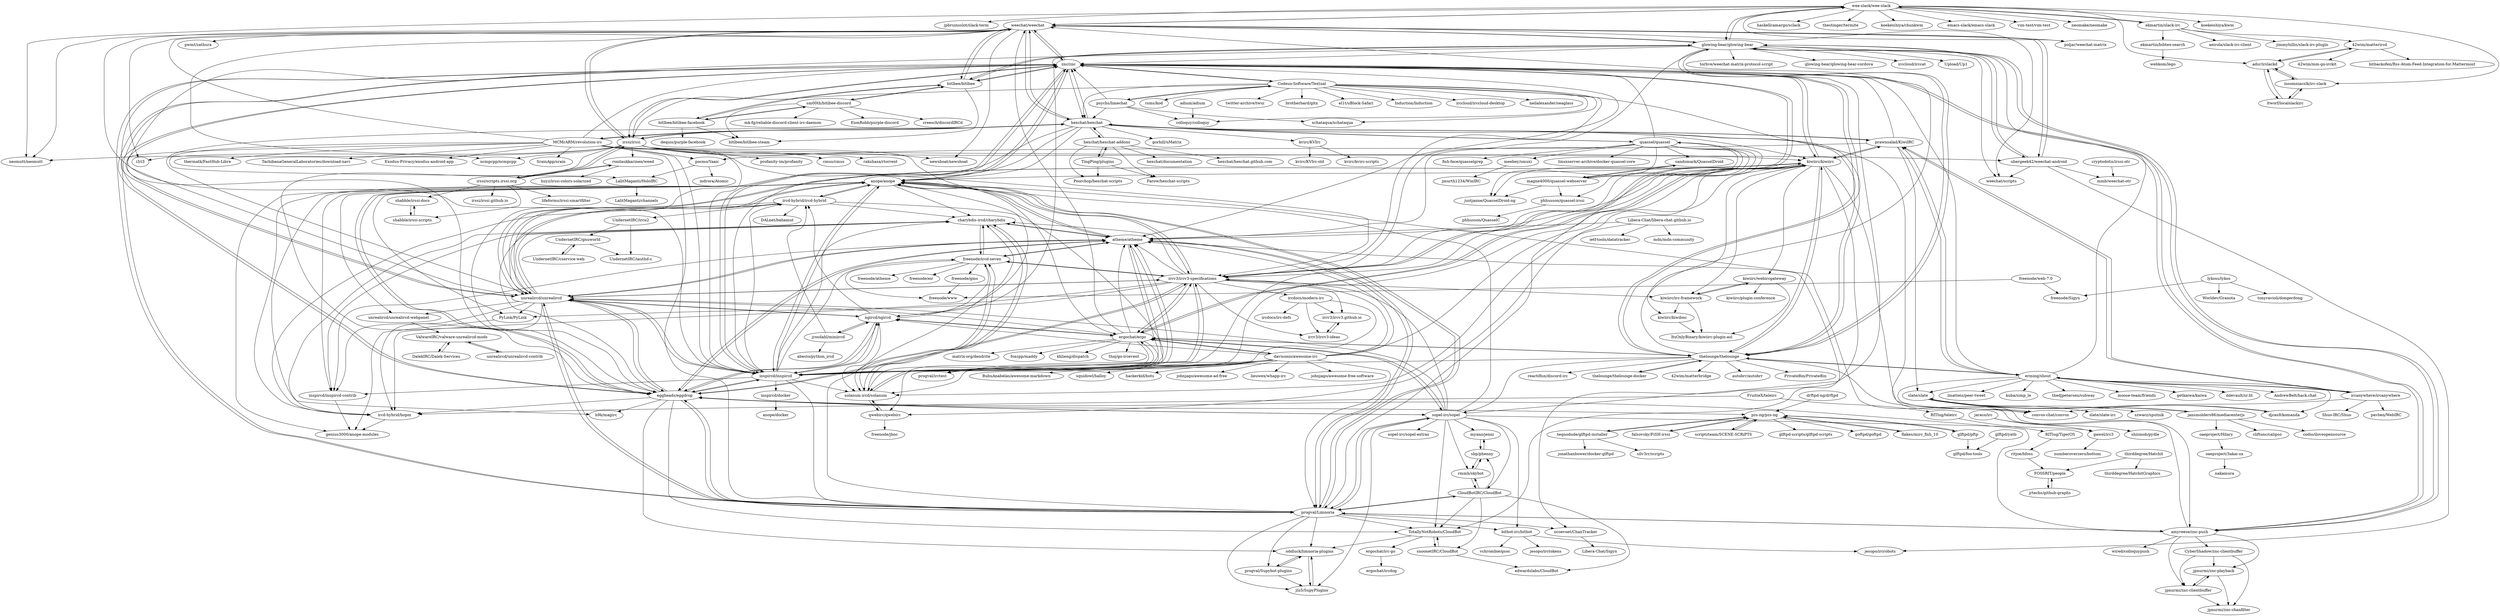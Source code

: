 digraph G {
"wee-slack/wee-slack" -> "weechat/weechat"
"wee-slack/wee-slack" -> "jpbruinsslot/slack-term" ["e"=1]
"wee-slack/wee-slack" -> "poljar/weechat-matrix" ["e"=1]
"wee-slack/wee-slack" -> "glowing-bear/glowing-bear"
"wee-slack/wee-slack" -> "neomutt/neomutt" ["e"=1]
"wee-slack/wee-slack" -> "haskellcamargo/sclack" ["e"=1]
"wee-slack/wee-slack" -> "thestinger/termite" ["e"=1]
"wee-slack/wee-slack" -> "koekeishiya/chunkwm" ["e"=1]
"wee-slack/wee-slack" -> "emacs-slack/emacs-slack" ["e"=1]
"wee-slack/wee-slack" -> "vim-test/vim-test" ["e"=1]
"wee-slack/wee-slack" -> "neomake/neomake" ["e"=1]
"wee-slack/wee-slack" -> "ekmartin/slack-irc"
"wee-slack/wee-slack" -> "insomniacslk/irc-slack"
"wee-slack/wee-slack" -> "koekeishiya/kwm" ["e"=1]
"wee-slack/wee-slack" -> "adsr/irslackd"
"prawnsalad/KiwiIRC" -> "kiwiirc/kiwiirc"
"prawnsalad/KiwiIRC" -> "erming/shout"
"prawnsalad/KiwiIRC" -> "ircanywhere/ircanywhere"
"prawnsalad/KiwiIRC" -> "pocmo/Yaaic"
"prawnsalad/KiwiIRC" -> "slate/slate"
"prawnsalad/KiwiIRC" -> "hexchat/hexchat"
"prawnsalad/KiwiIRC" -> "znc/znc"
"ircd-hybrid/ircd-hybrid" -> "anope/anope"
"ircd-hybrid/ircd-hybrid" -> "DALnet/bahamut"
"ircd-hybrid/ircd-hybrid" -> "ircd-hybrid/hopm"
"ircd-hybrid/ircd-hybrid" -> "charybdis-ircd/charybdis"
"ircd-hybrid/ircd-hybrid" -> "unrealircd/unrealircd"
"ircd-hybrid/ircd-hybrid" -> "qwebirc/qwebirc"
"ircd-hybrid/ircd-hybrid" -> "UndernetIRC/ircu2"
"gawel/irc3" -> "numberoverzero/bottom"
"weechat/weechat" -> "irssi/irssi"
"weechat/weechat" -> "znc/znc"
"weechat/weechat" -> "glowing-bear/glowing-bear"
"weechat/weechat" -> "hexchat/hexchat"
"weechat/weechat" -> "wee-slack/wee-slack"
"weechat/weechat" -> "ubergeek42/weechat-android"
"weechat/weechat" -> "weechat/scripts"
"weechat/weechat" -> "neomutt/neomutt" ["e"=1]
"weechat/weechat" -> "poljar/weechat-matrix" ["e"=1]
"weechat/weechat" -> "inspircd/inspircd"
"weechat/weechat" -> "i3/i3" ["e"=1]
"weechat/weechat" -> "bitlbee/bitlbee"
"weechat/weechat" -> "ncmpcpp/ncmpcpp" ["e"=1]
"weechat/weechat" -> "newsboat/newsboat" ["e"=1]
"weechat/weechat" -> "pwmt/zathura" ["e"=1]
"amyreese/znc-push" -> "znc/znc"
"amyreese/znc-push" -> "CyberShadow/znc-clientbuffer"
"amyreese/znc-push" -> "jpnurmi/znc-clientbuffer"
"amyreese/znc-push" -> "jpnurmi/znc-playback"
"amyreese/znc-push" -> "progval/Limnoria"
"amyreese/znc-push" -> "glowing-bear/glowing-bear"
"amyreese/znc-push" -> "wired/colloquypush"
"amyreese/znc-push" -> "eggheads/eggdrop"
"amyreese/znc-push" -> "anope/anope"
"progval/Limnoria" -> "progval/Supybot-plugins"
"progval/Limnoria" -> "sopel-irc/sopel"
"progval/Limnoria" -> "anope/anope"
"progval/Limnoria" -> "oddluck/limnoria-plugins"
"progval/Limnoria" -> "jlu5/SupyPlugins"
"progval/Limnoria" -> "atheme/atheme"
"progval/Limnoria" -> "unrealircd/unrealircd"
"progval/Limnoria" -> "eggheads/eggdrop"
"progval/Limnoria" -> "bitbot-irc/bitbot"
"progval/Limnoria" -> "ncoevoet/ChanTracker"
"progval/Limnoria" -> "CloudBotIRC/CloudBot"
"progval/Limnoria" -> "znc/znc"
"progval/Limnoria" -> "TotallyNotRobots/CloudBot"
"progval/Limnoria" -> "amyreese/znc-push"
"progval/Limnoria" -> "charybdis-ircd/charybdis"
"jpnurmi/znc-playback" -> "jpnurmi/znc-clientbuffer"
"jpnurmi/znc-playback" -> "jpnurmi/znc-chanfilter"
"insomniacslk/irc-slack" -> "adsr/irslackd"
"insomniacslk/irc-slack" -> "ltworf/localslackirc"
"erming/shout" -> "thelounge/thelounge"
"erming/shout" -> "ircanywhere/ircanywhere"
"erming/shout" -> "prawnsalad/KiwiIRC"
"erming/shout" -> "znc/znc"
"erming/shout" -> "moose-team/friends" ["e"=1]
"erming/shout" -> "convos-chat/convos" ["e"=1]
"erming/shout" -> "getkaiwa/kaiwa" ["e"=1]
"erming/shout" -> "ddevault/sr.ht" ["e"=1]
"erming/shout" -> "slate/slate"
"erming/shout" -> "djcas9/komanda"
"erming/shout" -> "AndrewBelt/hack.chat" ["e"=1]
"erming/shout" -> "lmatteis/peer-tweet" ["e"=1]
"erming/shout" -> "kuba/simp_le" ["e"=1]
"erming/shout" -> "thedjpetersen/subway" ["e"=1]
"erming/shout" -> "glowing-bear/glowing-bear"
"sandsmark/QuasselDroid" -> "justjanne/QuasselDroid-ng"
"sandsmark/QuasselDroid" -> "magne4000/quassel-webserver"
"CloudBotIRC/CloudBot" -> "TotallyNotRobots/CloudBot"
"CloudBotIRC/CloudBot" -> "rmmh/skybot"
"CloudBotIRC/CloudBot" -> "snoonetIRC/CloudBot"
"CloudBotIRC/CloudBot" -> "edwardslabs/CloudBot"
"CloudBotIRC/CloudBot" -> "progval/Limnoria"
"CloudBotIRC/CloudBot" -> "sbp/phenny"
"MCMrARM/revolution-irc" -> "SrainApp/srain"
"MCMrARM/revolution-irc" -> "thermatk/FastHub-Libre" ["e"=1]
"MCMrARM/revolution-irc" -> "ubergeek42/weechat-android"
"MCMrARM/revolution-irc" -> "znc/znc"
"MCMrARM/revolution-irc" -> "hexchat/hexchat"
"MCMrARM/revolution-irc" -> "pocmo/Yaaic"
"MCMrARM/revolution-irc" -> "inspircd/inspircd"
"MCMrARM/revolution-irc" -> "unrealircd/unrealircd"
"MCMrARM/revolution-irc" -> "weechat/weechat"
"MCMrARM/revolution-irc" -> "TachibanaGeneralLaboratories/download-navi" ["e"=1]
"MCMrARM/revolution-irc" -> "progval/Limnoria"
"MCMrARM/revolution-irc" -> "kiwiirc/kiwiirc"
"MCMrARM/revolution-irc" -> "LalitMaganti/HoloIRC"
"MCMrARM/revolution-irc" -> "Exodus-Privacy/exodus-android-app" ["e"=1]
"MCMrARM/revolution-irc" -> "ircv3/ircv3-specifications"
"oddluck/limnoria-plugins" -> "jlu5/SupyPlugins"
"oddluck/limnoria-plugins" -> "progval/Supybot-plugins"
"slate/slate" -> "slate/slate-irc"
"slate/slate" -> "szwacz/sputnik" ["e"=1]
"slate/slate" -> "djcas9/komanda"
"slate/slate" -> "jansmolders86/mediacenterjs"
"shabble/irssi-docs" -> "shabble/irssi-scripts"
"ltworf/localslackirc" -> "adsr/irslackd"
"ltworf/localslackirc" -> "insomniacslk/irc-slack"
"ekmartin/bibtex-search" -> "webkom/lego" ["e"=1]
"jlu5/SupyPlugins" -> "oddluck/limnoria-plugins"
"phhusson/quassel-irssi" -> "phhusson/QuasselC"
"lykoss/lykos" -> "tonyravioli/dongerdong"
"lykoss/lykos" -> "freenode/Sigyn"
"lykoss/lykos" -> "Worldev/Granota"
"progval/Supybot-plugins" -> "jlu5/SupyPlugins"
"progval/Supybot-plugins" -> "oddluck/limnoria-plugins"
"adsr/irslackd" -> "ltworf/localslackirc"
"adsr/irslackd" -> "insomniacslk/irc-slack"
"adsr/irslackd" -> "42wim/matterircd"
"kiwiirc/kiwibnc" -> "ItsOnlyBinary/kiwiirc-plugin-asl"
"ncoevoet/ChanTracker" -> "Libera-Chat/Sigyn"
"glftpd/pftp" -> "pzs-ng/pzs-ng"
"glftpd/pftp" -> "glftpd/foo-tools"
"jrtechs/github-graphs" -> "FOSSRIT/people"
"glftpd/yatb" -> "glftpd/foo-tools"
"cryptodotis/irssi-otr" -> "mmb/weechat-otr"
"djcas9/komanda" -> "slate/slate"
"TotallyNotRobots/CloudBot" -> "snoonetIRC/CloudBot"
"TotallyNotRobots/CloudBot" -> "oddluck/limnoria-plugins"
"TotallyNotRobots/CloudBot" -> "ergochat/irc-go"
"irssi/irssi" -> "irssi/scripts.irssi.org"
"irssi/irssi" -> "weechat/weechat"
"irssi/irssi" -> "hexchat/hexchat"
"irssi/irssi" -> "znc/znc"
"irssi/irssi" -> "neomutt/neomutt" ["e"=1]
"irssi/irssi" -> "profanity-im/profanity" ["e"=1]
"irssi/irssi" -> "inspircd/inspircd"
"irssi/irssi" -> "cmus/cmus" ["e"=1]
"irssi/irssi" -> "eggheads/eggdrop"
"irssi/irssi" -> "ronilaukkarinen/weed"
"irssi/irssi" -> "rakshasa/rtorrent" ["e"=1]
"irssi/irssi" -> "newsboat/newsboat" ["e"=1]
"irssi/irssi" -> "ergochat/ergo"
"irssi/irssi" -> "i3/i3" ["e"=1]
"irssi/irssi" -> "ncmpcpp/ncmpcpp" ["e"=1]
"atheme/atheme" -> "charybdis-ircd/charybdis"
"atheme/atheme" -> "solanum-ircd/solanum"
"atheme/atheme" -> "anope/anope"
"atheme/atheme" -> "inspircd/inspircd"
"atheme/atheme" -> "freenode/ircd-seven"
"atheme/atheme" -> "unrealircd/unrealircd"
"atheme/atheme" -> "inspircd/inspircd-contrib"
"atheme/atheme" -> "eggheads/eggdrop"
"atheme/atheme" -> "progval/Limnoria"
"atheme/atheme" -> "ncoevoet/ChanTracker"
"bitlbee/bitlbee" -> "bitlbee/bitlbee-facebook"
"bitlbee/bitlbee" -> "sm00th/bitlbee-discord"
"bitlbee/bitlbee" -> "bitlbee/bitlbee-steam"
"bitlbee/bitlbee" -> "znc/znc"
"bitlbee/bitlbee" -> "weechat/weechat"
"bitlbee/bitlbee" -> "glowing-bear/glowing-bear"
"pocmo/Yaaic" -> "indrora/Atomic"
"pocmo/Yaaic" -> "LalitMaganti/HoloIRC"
"meebey/smuxi" -> "jmurth1234/WinIRC"
"adium/adium" -> "colloquy/colloquy"
"FruitieX/teleirc" -> "RITlug/teleirc"
"FruitieX/teleirc" -> "ircd-hybrid/hopm"
"jrosdahl/miniircd" -> "ngircd/ngircd"
"jrosdahl/miniircd" -> "abesto/python_ircd"
"jrosdahl/miniircd" -> "ircd-hybrid/ircd-hybrid"
"magne4000/quassel-webserver" -> "phhusson/quassel-irssi"
"magne4000/quassel-webserver" -> "sandsmark/QuasselDroid"
"magne4000/quassel-webserver" -> "quassel/quassel"
"magne4000/quassel-webserver" -> "justjanne/QuasselDroid-ng"
"unrealircd/unrealircd" -> "anope/anope"
"unrealircd/unrealircd" -> "inspircd/inspircd"
"unrealircd/unrealircd" -> "eggheads/eggdrop"
"unrealircd/unrealircd" -> "atheme/atheme"
"unrealircd/unrealircd" -> "unrealircd/unrealircd-webpanel"
"unrealircd/unrealircd" -> "ircv3/ircv3-specifications"
"unrealircd/unrealircd" -> "PyLink/PyLink"
"unrealircd/unrealircd" -> "progval/Limnoria"
"unrealircd/unrealircd" -> "ircd-hybrid/ircd-hybrid"
"unrealircd/unrealircd" -> "znc/znc"
"unrealircd/unrealircd" -> "kiwiirc/kiwiirc"
"unrealircd/unrealircd" -> "charybdis-ircd/charybdis"
"unrealircd/unrealircd" -> "inspircd/inspircd-contrib"
"unrealircd/unrealircd" -> "ngircd/ngircd"
"unrealircd/unrealircd" -> "ircd-hybrid/hopm"
"irssi/scripts.irssi.org" -> "irssi/irssi"
"irssi/scripts.irssi.org" -> "ronilaukkarinen/weed"
"irssi/scripts.irssi.org" -> "shabble/irssi-docs"
"irssi/scripts.irssi.org" -> "lifeforms/irssi-smartfilter"
"irssi/scripts.irssi.org" -> "irssi/irssi.github.io"
"irssi/scripts.irssi.org" -> "shabble/irssi-scripts"
"ircd-hybrid/hopm" -> "genius3000/anope-modules"
"bitlbee/bitlbee-facebook" -> "bitlbee/bitlbee"
"bitlbee/bitlbee-facebook" -> "bitlbee/bitlbee-steam"
"bitlbee/bitlbee-facebook" -> "sm00th/bitlbee-discord"
"bitlbee/bitlbee-facebook" -> "dequis/purple-facebook" ["e"=1]
"freenode/ircd-seven" -> "charybdis-ircd/charybdis"
"freenode/ircd-seven" -> "freenode/atheme"
"freenode/ircd-seven" -> "atheme/atheme"
"freenode/ircd-seven" -> "freenode/eir"
"freenode/ircd-seven" -> "solanum-ircd/solanum"
"freenode/ircd-seven" -> "freenode/www"
"freenode/ircd-seven" -> "freenode/gms"
"freenode/ircd-seven" -> "ircv3/ircv3-specifications"
"freenode/gms" -> "freenode/www"
"jpnurmi/znc-clientbuffer" -> "jpnurmi/znc-chanfilter"
"jpnurmi/znc-clientbuffer" -> "jpnurmi/znc-playback"
"unrealircd/unrealircd-contrib" -> "ValwareIRC/valware-unrealircd-mods"
"teqnodude/glftpd-installer" -> "pzs-ng/pzs-ng"
"teqnodude/glftpd-installer" -> "jonathanbower/docker-glftpd"
"teqnodude/glftpd-installer" -> "silv3rr/scripts"
"kvirc/KVIrc" -> "kvirc/KVIrc-old"
"kvirc/KVIrc" -> "kvirc/kvirc-scripts"
"ronilaukkarinen/weed" -> "irssi/scripts.irssi.org"
"ronilaukkarinen/weed" -> "huyz/irssi-colors-solarized"
"sopel-irc/sopel" -> "progval/Limnoria"
"sopel-irc/sopel" -> "myano/jenni"
"sopel-irc/sopel" -> "CloudBotIRC/CloudBot"
"sopel-irc/sopel" -> "sopel-irc/sopel-extras"
"sopel-irc/sopel" -> "eggheads/eggdrop"
"sopel-irc/sopel" -> "znc/znc"
"sopel-irc/sopel" -> "gawel/irc3"
"sopel-irc/sopel" -> "anope/anope"
"sopel-irc/sopel" -> "rmmh/skybot"
"sopel-irc/sopel" -> "jlu5/SupyPlugins"
"sopel-irc/sopel" -> "bitbot-irc/bitbot"
"sopel-irc/sopel" -> "TotallyNotRobots/CloudBot"
"sopel-irc/sopel" -> "ircv3/ircv3-specifications"
"sopel-irc/sopel" -> "unrealircd/unrealircd"
"sopel-irc/sopel" -> "ergochat/ergo"
"Libera-Chat/libera-chat.github.io" -> "solanum-ircd/solanum"
"Libera-Chat/libera-chat.github.io" -> "ietf-tools/datatracker" ["e"=1]
"Libera-Chat/libera-chat.github.io" -> "atheme/atheme"
"Libera-Chat/libera-chat.github.io" -> "mdn/mdn-community" ["e"=1]
"inspircd/inspircd" -> "anope/anope"
"inspircd/inspircd" -> "atheme/atheme"
"inspircd/inspircd" -> "unrealircd/unrealircd"
"inspircd/inspircd" -> "inspircd/inspircd-contrib"
"inspircd/inspircd" -> "ergochat/ergo"
"inspircd/inspircd" -> "ngircd/ngircd"
"inspircd/inspircd" -> "znc/znc"
"inspircd/inspircd" -> "ircv3/ircv3-specifications"
"inspircd/inspircd" -> "eggheads/eggdrop"
"inspircd/inspircd" -> "inspircd/docker"
"inspircd/inspircd" -> "freenode/ircd-seven"
"inspircd/inspircd" -> "ircd-hybrid/ircd-hybrid"
"inspircd/inspircd" -> "solanum-ircd/solanum"
"inspircd/inspircd" -> "charybdis-ircd/charybdis"
"inspircd/inspircd" -> "progval/Limnoria"
"solanum-ircd/solanum" -> "atheme/atheme"
"solanum-ircd/solanum" -> "charybdis-ircd/charybdis"
"solanum-ircd/solanum" -> "freenode/ircd-seven"
"solanum-ircd/solanum" -> "qwebirc/qwebirc"
"DalekIRC/Dalek-Services" -> "ValwareIRC/valware-unrealircd-mods"
"ekmartin/slack-irc" -> "aeirola/slack-irc-client"
"ekmartin/slack-irc" -> "jimmyhillis/slack-irc-plugin"
"ekmartin/slack-irc" -> "42wim/matterircd"
"ekmartin/slack-irc" -> "wee-slack/wee-slack"
"ekmartin/slack-irc" -> "ekmartin/bibtex-search"
"ngircd/ngircd" -> "jrosdahl/miniircd"
"ngircd/ngircd" -> "inspircd/inspircd"
"ngircd/ngircd" -> "unrealircd/unrealircd"
"ngircd/ngircd" -> "solanum-ircd/solanum"
"ngircd/ngircd" -> "ircd-hybrid/ircd-hybrid"
"ngircd/ngircd" -> "freenode/ircd-seven"
"ngircd/ngircd" -> "eggheads/eggdrop"
"ngircd/ngircd" -> "ergochat/ergo"
"ngircd/ngircd" -> "anope/anope"
"ubergeek42/weechat-android" -> "glowing-bear/glowing-bear"
"ubergeek42/weechat-android" -> "weechat/weechat"
"ubergeek42/weechat-android" -> "mmb/weechat-otr"
"ubergeek42/weechat-android" -> "weechat/scripts"
"ubergeek42/weechat-android" -> "jesopo/ircrobots"
"falsovsky/FiSH-irssi" -> "pzs-ng/pzs-ng"
"inspircd/inspircd-contrib" -> "genius3000/anope-modules"
"ircv3/ircv3.github.io" -> "ircv3/ircv3-ideas"
"snoonetIRC/CloudBot" -> "TotallyNotRobots/CloudBot"
"snoonetIRC/CloudBot" -> "edwardslabs/CloudBot"
"FOSSRIT/people" -> "jrtechs/github-graphs"
"PyLink/PyLink" -> "genius3000/anope-modules"
"ValwareIRC/valware-unrealircd-mods" -> "DalekIRC/Dalek-Services"
"ValwareIRC/valware-unrealircd-mods" -> "unrealircd/unrealircd-contrib"
"sbp/phenny" -> "rmmh/skybot"
"sbp/phenny" -> "myano/jenni"
"hexchat/hexchat" -> "znc/znc"
"hexchat/hexchat" -> "weechat/weechat"
"hexchat/hexchat" -> "irssi/irssi"
"hexchat/hexchat" -> "hexchat/hexchat-addons"
"hexchat/hexchat" -> "quassel/quassel"
"hexchat/hexchat" -> "thelounge/thelounge"
"hexchat/hexchat" -> "inspircd/inspircd"
"hexchat/hexchat" -> "unrealircd/unrealircd"
"hexchat/hexchat" -> "kiwiirc/kiwiirc"
"hexchat/hexchat" -> "gorhill/uMatrix" ["e"=1]
"hexchat/hexchat" -> "prawnsalad/KiwiIRC"
"hexchat/hexchat" -> "kvirc/KVIrc"
"hexchat/hexchat" -> "eggheads/eggdrop"
"hexchat/hexchat" -> "MCMrARM/revolution-irc"
"hexchat/hexchat" -> "anope/anope"
"psychs/limechat" -> "colloquy/colloquy"
"psychs/limechat" -> "Codeux-Software/Textual"
"psychs/limechat" -> "xchataqua/xchataqua"
"psychs/limechat" -> "znc/znc"
"psychs/limechat" -> "hexchat/hexchat"
"eggheads/eggdrop" -> "unrealircd/unrealircd"
"eggheads/eggdrop" -> "anope/anope"
"eggheads/eggdrop" -> "znc/znc"
"eggheads/eggdrop" -> "atheme/atheme"
"eggheads/eggdrop" -> "progval/Limnoria"
"eggheads/eggdrop" -> "ircd-hybrid/hopm"
"eggheads/eggdrop" -> "ircv3/ircv3-specifications"
"eggheads/eggdrop" -> "inspircd/inspircd"
"eggheads/eggdrop" -> "pzs-ng/pzs-ng"
"eggheads/eggdrop" -> "TotallyNotRobots/CloudBot"
"eggheads/eggdrop" -> "sopel-irc/sopel"
"eggheads/eggdrop" -> "h9k/magirc"
"eggheads/eggdrop" -> "ngircd/ngircd"
"eggheads/eggdrop" -> "oddluck/limnoria-plugins"
"eggheads/eggdrop" -> "charybdis-ircd/charybdis"
"jaraco/irc" -> "gawel/irc3"
"jaraco/irc" -> "shizmob/pydle"
"znc/znc" -> "amyreese/znc-push"
"znc/znc" -> "eggheads/eggdrop"
"znc/znc" -> "hexchat/hexchat"
"znc/znc" -> "weechat/weechat"
"znc/znc" -> "anope/anope"
"znc/znc" -> "unrealircd/unrealircd"
"znc/znc" -> "inspircd/inspircd"
"znc/znc" -> "thelounge/thelounge"
"znc/znc" -> "Codeux-Software/Textual"
"znc/znc" -> "irssi/irssi"
"znc/znc" -> "progval/Limnoria"
"znc/znc" -> "ircv3/ircv3-specifications"
"znc/znc" -> "bitlbee/bitlbee"
"znc/znc" -> "atheme/atheme"
"znc/znc" -> "kiwiirc/kiwiirc"
"kiwiirc/irc-framework" -> "kiwiirc/webircgateway"
"kiwiirc/irc-framework" -> "kiwiirc/kiwibnc"
"kiwiirc/irc-framework" -> "ItsOnlyBinary/kiwiirc-plugin-asl"
"sm00th/bitlbee-discord" -> "bitlbee/bitlbee"
"sm00th/bitlbee-discord" -> "bitlbee/bitlbee-steam"
"sm00th/bitlbee-discord" -> "mk-fg/reliable-discord-client-irc-daemon"
"sm00th/bitlbee-discord" -> "bitlbee/bitlbee-facebook"
"sm00th/bitlbee-discord" -> "EionRobb/purple-discord" ["e"=1]
"sm00th/bitlbee-discord" -> "creesch/discordIRCd"
"42wim/matterircd" -> "bitbackofen/Rss-Atom-Feed-Integration-for-Mattermost" ["e"=1]
"42wim/matterircd" -> "adsr/irslackd"
"42wim/matterircd" -> "42wim/mm-go-irckit"
"davisonio/awesome-irc" -> "ngircd/ngircd"
"davisonio/awesome-irc" -> "progval/Limnoria"
"davisonio/awesome-irc" -> "inspircd/inspircd"
"davisonio/awesome-irc" -> "ircv3/ircv3-specifications"
"davisonio/awesome-irc" -> "atheme/atheme"
"davisonio/awesome-irc" -> "ergochat/ergo"
"davisonio/awesome-irc" -> "johnjago/awesome-ad-free" ["e"=1]
"davisonio/awesome-irc" -> "progval/irctest"
"davisonio/awesome-irc" -> "lieuwex/whapp-irc"
"davisonio/awesome-irc" -> "kiwiirc/kiwiirc"
"davisonio/awesome-irc" -> "johnjago/awesome-free-software" ["e"=1]
"davisonio/awesome-irc" -> "solanum-ircd/solanum"
"davisonio/awesome-irc" -> "BubuAnabelas/awesome-markdown" ["e"=1]
"davisonio/awesome-irc" -> "squidowl/halloy" ["e"=1]
"davisonio/awesome-irc" -> "hackerkid/bots" ["e"=1]
"ircv3/ircv3-specifications" -> "ircv3/ircv3-ideas"
"ircv3/ircv3-specifications" -> "ircv3/ircv3.github.io"
"ircv3/ircv3-specifications" -> "unrealircd/unrealircd"
"ircv3/ircv3-specifications" -> "freenode/ircd-seven"
"ircv3/ircv3-specifications" -> "ircdocs/modern-irc"
"ircv3/ircv3-specifications" -> "anope/anope"
"ircv3/ircv3-specifications" -> "atheme/atheme"
"ircv3/ircv3-specifications" -> "inspircd/inspircd"
"ircv3/ircv3-specifications" -> "eggheads/eggdrop"
"ircv3/ircv3-specifications" -> "charybdis-ircd/charybdis"
"ircv3/ircv3-specifications" -> "kiwiirc/irc-framework"
"ircv3/ircv3-specifications" -> "znc/znc"
"ircv3/ircv3-specifications" -> "ergochat/ergo"
"ircv3/ircv3-specifications" -> "PyLink/PyLink"
"ircv3/ircv3-specifications" -> "ircd-hybrid/hopm"
"scriptzteam/SCENE-SCRiPTS" -> "pzs-ng/pzs-ng"
"drftpd-ng/drftpd" -> "pzs-ng/pzs-ng"
"myano/jenni" -> "sbp/phenny"
"TingPing/plugins" -> "hexchat/hexchat-addons"
"TingPing/plugins" -> "Poorchop/hexchat-scripts"
"TingPing/plugins" -> "Farow/hexchat-scripts"
"charybdis-ircd/charybdis" -> "atheme/atheme"
"charybdis-ircd/charybdis" -> "freenode/ircd-seven"
"charybdis-ircd/charybdis" -> "solanum-ircd/solanum"
"charybdis-ircd/charybdis" -> "inspircd/inspircd-contrib"
"charybdis-ircd/charybdis" -> "ircd-hybrid/hopm"
"ircdocs/modern-irc" -> "ircv3/ircv3-ideas"
"ircdocs/modern-irc" -> "ircv3/ircv3.github.io"
"ircdocs/modern-irc" -> "ircdocs/irc-defs"
"ircdocs/modern-irc" -> "progval/irctest"
"shabble/irssi-scripts" -> "shabble/irssi-docs"
"thirddegree/Hatchit" -> "thirddegree/HatchitGraphics"
"thirddegree/Hatchit" -> "FOSSRIT/people"
"ritjoe/hfoss" -> "FOSSRIT/people"
"ergochat/irc-go" -> "ergochat/ircdog"
"thelounge/thelounge" -> "erming/shout"
"thelounge/thelounge" -> "znc/znc"
"thelounge/thelounge" -> "thelounge/thelounge-docker"
"thelounge/thelounge" -> "ergochat/ergo"
"thelounge/thelounge" -> "hexchat/hexchat"
"thelounge/thelounge" -> "convos-chat/convos" ["e"=1]
"thelounge/thelounge" -> "kiwiirc/kiwiirc"
"thelounge/thelounge" -> "weechat/weechat"
"thelounge/thelounge" -> "glowing-bear/glowing-bear"
"thelounge/thelounge" -> "42wim/matterbridge" ["e"=1]
"thelounge/thelounge" -> "autobrr/autobrr" ["e"=1]
"thelounge/thelounge" -> "inspircd/inspircd"
"thelounge/thelounge" -> "PrivateBin/PrivateBin" ["e"=1]
"thelounge/thelounge" -> "sopel-irc/sopel"
"thelounge/thelounge" -> "reactiflux/discord-irc" ["e"=1]
"bitbot-irc/bitbot" -> "jesopo/ircrobots"
"bitbot-irc/bitbot" -> "jesopo/irctokens"
"bitbot-irc/bitbot" -> "vchrombie/gsoc" ["e"=1]
"ergochat/ergo" -> "inspircd/inspircd"
"ergochat/ergo" -> "ircv3/ircv3-specifications"
"ergochat/ergo" -> "kiwiirc/kiwiirc"
"ergochat/ergo" -> "thelounge/thelounge"
"ergochat/ergo" -> "matrix-org/dendrite" ["e"=1]
"ergochat/ergo" -> "ngircd/ngircd"
"ergochat/ergo" -> "unrealircd/unrealircd"
"ergochat/ergo" -> "solanum-ircd/solanum"
"ergochat/ergo" -> "foxcpp/maddy" ["e"=1]
"ergochat/ergo" -> "khlieng/dispatch" ["e"=1]
"ergochat/ergo" -> "davisonio/awesome-irc"
"ergochat/ergo" -> "thoj/go-ircevent" ["e"=1]
"ergochat/ergo" -> "atheme/atheme"
"ergochat/ergo" -> "weechat/weechat"
"ergochat/ergo" -> "sopel-irc/sopel"
"oaeproject/Hilary" -> "oaeproject/3akai-ux"
"thelounge/thelounge-docker" -> "thelounge/thelounge"
"hexchat/hexchat-addons" -> "TingPing/plugins"
"hexchat/hexchat-addons" -> "Poorchop/hexchat-scripts"
"hexchat/hexchat-addons" -> "hexchat/documentation"
"hexchat/hexchat-addons" -> "Farow/hexchat-scripts"
"hexchat/hexchat-addons" -> "hexchat/hexchat"
"hexchat/hexchat-addons" -> "hexchat/hexchat.github.com"
"freenode/web-7.0" -> "freenode/www"
"freenode/web-7.0" -> "freenode/Sigyn"
"RITlug/teleirc" -> "RITlug/TigerOS"
"pzs-ng/pzs-ng" -> "teqnodude/glftpd-installer"
"pzs-ng/pzs-ng" -> "glftpd/pftp"
"pzs-ng/pzs-ng" -> "falsovsky/FiSH-irssi"
"pzs-ng/pzs-ng" -> "glftpd-scripts/glftpd-scripts"
"pzs-ng/pzs-ng" -> "goftpd/goftpd"
"pzs-ng/pzs-ng" -> "flakes/mirc_fish_10"
"pzs-ng/pzs-ng" -> "scriptzteam/SCENE-SCRiPTS"
"unrealircd/unrealircd-webpanel" -> "ValwareIRC/valware-unrealircd-mods"
"flakes/mirc_fish_10" -> "pzs-ng/pzs-ng"
"ircv3/ircv3-ideas" -> "ircv3/ircv3.github.io"
"Codeux-Software/Textual" -> "znc/znc"
"Codeux-Software/Textual" -> "psychs/limechat"
"Codeux-Software/Textual" -> "amyreese/znc-push"
"Codeux-Software/Textual" -> "xchataqua/xchataqua"
"Codeux-Software/Textual" -> "rsms/kod" ["e"=1]
"Codeux-Software/Textual" -> "twitter-archive/twui" ["e"=1]
"Codeux-Software/Textual" -> "brotherbard/gitx" ["e"=1]
"Codeux-Software/Textual" -> "ircv3/ircv3-specifications"
"Codeux-Software/Textual" -> "el1t/uBlock-Safari" ["e"=1]
"Codeux-Software/Textual" -> "irssi/irssi"
"Codeux-Software/Textual" -> "Induction/Induction" ["e"=1]
"Codeux-Software/Textual" -> "irccloud/irccloud-desktop" ["e"=1]
"Codeux-Software/Textual" -> "colloquy/colloquy"
"Codeux-Software/Textual" -> "neilalexander/seaglass" ["e"=1]
"Codeux-Software/Textual" -> "hexchat/hexchat"
"kiwiirc/kiwiirc" -> "kiwiirc/webircgateway"
"kiwiirc/kiwiirc" -> "prawnsalad/KiwiIRC"
"kiwiirc/kiwiirc" -> "kiwiirc/irc-framework"
"kiwiirc/kiwiirc" -> "unrealircd/unrealircd"
"kiwiirc/kiwiirc" -> "convos-chat/convos" ["e"=1]
"kiwiirc/kiwiirc" -> "kiwiirc/kiwibnc"
"kiwiirc/kiwiirc" -> "qwebirc/qwebirc"
"kiwiirc/kiwiirc" -> "ergochat/ergo"
"kiwiirc/kiwiirc" -> "anope/anope"
"kiwiirc/kiwiirc" -> "znc/znc"
"kiwiirc/kiwiirc" -> "ircv3/ircv3-specifications"
"kiwiirc/kiwiirc" -> "TotallyNotRobots/CloudBot"
"kiwiirc/kiwiirc" -> "atheme/atheme"
"kiwiirc/kiwiirc" -> "inspircd/inspircd"
"kiwiirc/kiwiirc" -> "thelounge/thelounge"
"quassel/quassel" -> "justjanne/QuasselDroid-ng"
"quassel/quassel" -> "magne4000/quassel-webserver"
"quassel/quassel" -> "phhusson/quassel-irssi"
"quassel/quassel" -> "sandsmark/QuasselDroid"
"quassel/quassel" -> "ircv3/ircv3-specifications"
"quassel/quassel" -> "hexchat/hexchat"
"quassel/quassel" -> "linuxserver-archive/docker-quassel-core"
"quassel/quassel" -> "atheme/atheme"
"quassel/quassel" -> "meebey/smuxi"
"quassel/quassel" -> "znc/znc"
"quassel/quassel" -> "progval/Limnoria"
"quassel/quassel" -> "fish-face/quasselgrep"
"jansmolders86/mediacenterjs" -> "codio/iloveopensource"
"jansmolders86/mediacenterjs" -> "slate/slate"
"jansmolders86/mediacenterjs" -> "cliftonc/calipso" ["e"=1]
"jansmolders86/mediacenterjs" -> "oaeproject/Hilary"
"inspircd/docker" -> "anope/docker"
"oaeproject/3akai-ux" -> "nakamura"
"kiwiirc/webircgateway" -> "kiwiirc/irc-framework"
"kiwiirc/webircgateway" -> "ItsOnlyBinary/kiwiirc-plugin-asl"
"kiwiirc/webircgateway" -> "kiwiirc/plugin-conference"
"UndernetIRC/ircu2" -> "UndernetIRC/iauthd-c"
"UndernetIRC/ircu2" -> "UndernetIRC/gnuworld"
"UndernetIRC/gnuworld" -> "UndernetIRC/cservice-web"
"UndernetIRC/gnuworld" -> "UndernetIRC/iauthd-c"
"glowing-bear/glowing-bear" -> "ubergeek42/weechat-android"
"glowing-bear/glowing-bear" -> "weechat/weechat"
"glowing-bear/glowing-bear" -> "torhve/weechat-matrix-protocol-script" ["e"=1]
"glowing-bear/glowing-bear" -> "amyreese/znc-push"
"glowing-bear/glowing-bear" -> "znc/znc"
"glowing-bear/glowing-bear" -> "wee-slack/wee-slack"
"glowing-bear/glowing-bear" -> "weechat/scripts"
"glowing-bear/glowing-bear" -> "glowing-bear/glowing-bear-cordova"
"glowing-bear/glowing-bear" -> "irccloud/irccat"
"glowing-bear/glowing-bear" -> "bitlbee/bitlbee"
"glowing-bear/glowing-bear" -> "thelounge/thelounge"
"glowing-bear/glowing-bear" -> "Upload/Up1" ["e"=1]
"glowing-bear/glowing-bear" -> "eggheads/eggdrop"
"glowing-bear/glowing-bear" -> "inspircd/inspircd"
"glowing-bear/glowing-bear" -> "ngircd/ngircd"
"rmmh/skybot" -> "sbp/phenny"
"rmmh/skybot" -> "CloudBotIRC/CloudBot"
"LalitMaganti/HoloIRC" -> "LalitMaganti/channels"
"UndernetIRC/cservice-web" -> "UndernetIRC/gnuworld"
"RITlug/TigerOS" -> "ritjoe/hfoss"
"CyberShadow/znc-clientbuffer" -> "jpnurmi/znc-clientbuffer"
"CyberShadow/znc-clientbuffer" -> "jpnurmi/znc-chanfilter"
"CyberShadow/znc-clientbuffer" -> "jpnurmi/znc-playback"
"qwebirc/qwebirc" -> "freenode/jbnc"
"qwebirc/qwebirc" -> "solanum-ircd/solanum"
"anope/anope" -> "unrealircd/unrealircd"
"anope/anope" -> "inspircd/inspircd"
"anope/anope" -> "atheme/atheme"
"anope/anope" -> "ircd-hybrid/hopm"
"anope/anope" -> "inspircd/inspircd-contrib"
"anope/anope" -> "ircd-hybrid/ircd-hybrid"
"anope/anope" -> "PyLink/PyLink"
"anope/anope" -> "eggheads/eggdrop"
"anope/anope" -> "progval/Limnoria"
"anope/anope" -> "h9k/magirc"
"anope/anope" -> "charybdis-ircd/charybdis"
"anope/anope" -> "genius3000/anope-modules"
"anope/anope" -> "znc/znc"
"anope/anope" -> "ircv3/ircv3-specifications"
"anope/anope" -> "unrealircd/unrealircd-webpanel"
"ircanywhere/ircanywhere" -> "erming/shout"
"ircanywhere/ircanywhere" -> "convos-chat/convos" ["e"=1]
"ircanywhere/ircanywhere" -> "Shuo-IRC/Shuo"
"ircanywhere/ircanywhere" -> "pavben/WebIRC"
"ircanywhere/ircanywhere" -> "prawnsalad/KiwiIRC"
"wee-slack/wee-slack" ["l"="-49.697,2.457"]
"weechat/weechat" ["l"="-49.624,2.559"]
"jpbruinsslot/slack-term" ["l"="-13.761,-6.634"]
"poljar/weechat-matrix" ["l"="-48.933,1.858"]
"glowing-bear/glowing-bear" ["l"="-49.616,2.529"]
"neomutt/neomutt" ["l"="-14.158,-3.467"]
"haskellcamargo/sclack" ["l"="46.026,5.031"]
"thestinger/termite" ["l"="-14.481,-3.644"]
"koekeishiya/chunkwm" ["l"="26.573,-22.81"]
"emacs-slack/emacs-slack" ["l"="-16.585,-11.905"]
"vim-test/vim-test" ["l"="-14.876,-9.646"]
"neomake/neomake" ["l"="-14.822,-9.767"]
"ekmartin/slack-irc" ["l"="-49.728,2.38"]
"insomniacslk/irc-slack" ["l"="-49.763,2.435"]
"koekeishiya/kwm" ["l"="26.584,-22.883"]
"adsr/irslackd" ["l"="-49.765,2.411"]
"prawnsalad/KiwiIRC" ["l"="-49.602,2.651"]
"kiwiirc/kiwiirc" ["l"="-49.541,2.557"]
"erming/shout" ["l"="-49.644,2.648"]
"ircanywhere/ircanywhere" ["l"="-49.647,2.695"]
"pocmo/Yaaic" ["l"="-49.607,2.696"]
"slate/slate" ["l"="-49.693,2.737"]
"hexchat/hexchat" ["l"="-49.534,2.618"]
"znc/znc" ["l"="-49.549,2.587"]
"ircd-hybrid/ircd-hybrid" ["l"="-49.467,2.501"]
"anope/anope" ["l"="-49.494,2.54"]
"DALnet/bahamut" ["l"="-49.416,2.486"]
"ircd-hybrid/hopm" ["l"="-49.453,2.512"]
"charybdis-ircd/charybdis" ["l"="-49.477,2.525"]
"unrealircd/unrealircd" ["l"="-49.504,2.552"]
"qwebirc/qwebirc" ["l"="-49.498,2.469"]
"UndernetIRC/ircu2" ["l"="-49.396,2.454"]
"gawel/irc3" ["l"="-49.415,2.75"]
"numberoverzero/bottom" ["l"="-49.398,2.782"]
"irssi/irssi" ["l"="-49.615,2.601"]
"ubergeek42/weechat-android" ["l"="-49.658,2.552"]
"weechat/scripts" ["l"="-49.671,2.525"]
"inspircd/inspircd" ["l"="-49.524,2.546"]
"i3/i3" ["l"="-14.464,-3.515"]
"bitlbee/bitlbee" ["l"="-49.663,2.591"]
"ncmpcpp/ncmpcpp" ["l"="-14.284,-3.565"]
"newsboat/newsboat" ["l"="-14.137,-3.435"]
"pwmt/zathura" ["l"="-14.268,-3.536"]
"amyreese/znc-push" ["l"="-49.555,2.53"]
"CyberShadow/znc-clientbuffer" ["l"="-49.569,2.457"]
"jpnurmi/znc-clientbuffer" ["l"="-49.573,2.474"]
"jpnurmi/znc-playback" ["l"="-49.586,2.465"]
"progval/Limnoria" ["l"="-49.486,2.588"]
"wired/colloquypush" ["l"="-49.572,2.492"]
"eggheads/eggdrop" ["l"="-49.495,2.567"]
"progval/Supybot-plugins" ["l"="-49.435,2.598"]
"sopel-irc/sopel" ["l"="-49.488,2.621"]
"oddluck/limnoria-plugins" ["l"="-49.454,2.593"]
"jlu5/SupyPlugins" ["l"="-49.453,2.608"]
"atheme/atheme" ["l"="-49.48,2.543"]
"bitbot-irc/bitbot" ["l"="-49.512,2.649"]
"ncoevoet/ChanTracker" ["l"="-49.436,2.571"]
"CloudBotIRC/CloudBot" ["l"="-49.469,2.658"]
"TotallyNotRobots/CloudBot" ["l"="-49.463,2.618"]
"jpnurmi/znc-chanfilter" ["l"="-49.583,2.442"]
"ltworf/localslackirc" ["l"="-49.79,2.423"]
"thelounge/thelounge" ["l"="-49.582,2.563"]
"moose-team/friends" ["l"="41.34,8.261"]
"convos-chat/convos" ["l"="-50.088,2.434"]
"getkaiwa/kaiwa" ["l"="-48.388,-0.002"]
"ddevault/sr.ht" ["l"="-46.17,10.038"]
"djcas9/komanda" ["l"="-49.71,2.71"]
"AndrewBelt/hack.chat" ["l"="22.737,-26.579"]
"lmatteis/peer-tweet" ["l"="41.363,8.173"]
"kuba/simp_le" ["l"="9.125,-8.883"]
"thedjpetersen/subway" ["l"="3.332,-34.251"]
"sandsmark/QuasselDroid" ["l"="-49.408,2.696"]
"justjanne/QuasselDroid-ng" ["l"="-49.391,2.69"]
"magne4000/quassel-webserver" ["l"="-49.403,2.673"]
"rmmh/skybot" ["l"="-49.471,2.689"]
"snoonetIRC/CloudBot" ["l"="-49.446,2.658"]
"edwardslabs/CloudBot" ["l"="-49.439,2.68"]
"sbp/phenny" ["l"="-49.46,2.717"]
"MCMrARM/revolution-irc" ["l"="-49.572,2.6"]
"SrainApp/srain" ["l"="-49.636,2.498"]
"thermatk/FastHub-Libre" ["l"="-52.852,9.155"]
"TachibanaGeneralLaboratories/download-navi" ["l"="-52.57,9.329"]
"LalitMaganti/HoloIRC" ["l"="-49.588,2.685"]
"Exodus-Privacy/exodus-android-app" ["l"="-52.516,9.446"]
"ircv3/ircv3-specifications" ["l"="-49.477,2.563"]
"slate/slate-irc" ["l"="-49.697,2.778"]
"szwacz/sputnik" ["l"="-10.777,3.924"]
"jansmolders86/mediacenterjs" ["l"="-49.736,2.792"]
"shabble/irssi-docs" ["l"="-49.792,2.608"]
"shabble/irssi-scripts" ["l"="-49.779,2.621"]
"ekmartin/bibtex-search" ["l"="-49.746,2.326"]
"webkom/lego" ["l"="-10.952,3.456"]
"phhusson/quassel-irssi" ["l"="-49.379,2.672"]
"phhusson/QuasselC" ["l"="-49.357,2.699"]
"lykoss/lykos" ["l"="-49.457,2.227"]
"tonyravioli/dongerdong" ["l"="-49.443,2.205"]
"freenode/Sigyn" ["l"="-49.464,2.27"]
"Worldev/Granota" ["l"="-49.464,2.205"]
"42wim/matterircd" ["l"="-49.78,2.377"]
"kiwiirc/kiwibnc" ["l"="-49.549,2.495"]
"ItsOnlyBinary/kiwiirc-plugin-asl" ["l"="-49.532,2.467"]
"Libera-Chat/Sigyn" ["l"="-49.398,2.578"]
"glftpd/pftp" ["l"="-49.266,2.557"]
"pzs-ng/pzs-ng" ["l"="-49.298,2.54"]
"glftpd/foo-tools" ["l"="-49.233,2.569"]
"jrtechs/github-graphs" ["l"="-49.243,2.248"]
"FOSSRIT/people" ["l"="-49.239,2.264"]
"glftpd/yatb" ["l"="-49.209,2.573"]
"cryptodotis/irssi-otr" ["l"="-49.786,2.506"]
"mmb/weechat-otr" ["l"="-49.736,2.522"]
"ergochat/irc-go" ["l"="-49.388,2.638"]
"irssi/scripts.irssi.org" ["l"="-49.736,2.597"]
"profanity-im/profanity" ["l"="-48.463,1.269"]
"cmus/cmus" ["l"="-14.293,-3.515"]
"ronilaukkarinen/weed" ["l"="-49.724,2.569"]
"rakshasa/rtorrent" ["l"="-63.718,14.768"]
"ergochat/ergo" ["l"="-49.517,2.578"]
"solanum-ircd/solanum" ["l"="-49.483,2.505"]
"freenode/ircd-seven" ["l"="-49.49,2.488"]
"inspircd/inspircd-contrib" ["l"="-49.493,2.522"]
"bitlbee/bitlbee-facebook" ["l"="-49.705,2.611"]
"sm00th/bitlbee-discord" ["l"="-49.725,2.635"]
"bitlbee/bitlbee-steam" ["l"="-49.698,2.634"]
"indrora/Atomic" ["l"="-49.619,2.753"]
"meebey/smuxi" ["l"="-49.349,2.678"]
"jmurth1234/WinIRC" ["l"="-49.31,2.696"]
"adium/adium" ["l"="-49.551,2.818"]
"colloquy/colloquy" ["l"="-49.551,2.753"]
"FruitieX/teleirc" ["l"="-49.376,2.41"]
"RITlug/teleirc" ["l"="-49.328,2.356"]
"jrosdahl/miniircd" ["l"="-49.467,2.455"]
"ngircd/ngircd" ["l"="-49.508,2.513"]
"abesto/python_ircd" ["l"="-49.44,2.424"]
"quassel/quassel" ["l"="-49.437,2.638"]
"unrealircd/unrealircd-webpanel" ["l"="-49.474,2.485"]
"PyLink/PyLink" ["l"="-49.456,2.556"]
"lifeforms/irssi-smartfilter" ["l"="-49.797,2.581"]
"irssi/irssi.github.io" ["l"="-49.768,2.593"]
"genius3000/anope-modules" ["l"="-49.464,2.527"]
"dequis/purple-facebook" ["l"="-48.093,1.517"]
"freenode/atheme" ["l"="-49.507,2.447"]
"freenode/eir" ["l"="-49.491,2.441"]
"freenode/www" ["l"="-49.486,2.397"]
"freenode/gms" ["l"="-49.5,2.42"]
"unrealircd/unrealircd-contrib" ["l"="-49.454,2.399"]
"ValwareIRC/valware-unrealircd-mods" ["l"="-49.456,2.423"]
"teqnodude/glftpd-installer" ["l"="-49.26,2.52"]
"jonathanbower/docker-glftpd" ["l"="-49.228,2.515"]
"silv3rr/scripts" ["l"="-49.242,2.501"]
"kvirc/KVIrc" ["l"="-49.507,2.734"]
"kvirc/KVIrc-old" ["l"="-49.507,2.764"]
"kvirc/kvirc-scripts" ["l"="-49.491,2.764"]
"huyz/irssi-colors-solarized" ["l"="-49.77,2.552"]
"myano/jenni" ["l"="-49.449,2.699"]
"sopel-irc/sopel-extras" ["l"="-49.49,2.661"]
"Libera-Chat/libera-chat.github.io" ["l"="-49.433,2.469"]
"ietf-tools/datatracker" ["l"="8.92,-44.857"]
"mdn/mdn-community" ["l"="9.756,-44.512"]
"inspircd/docker" ["l"="-49.569,2.631"]
"DalekIRC/Dalek-Services" ["l"="-49.442,2.403"]
"aeirola/slack-irc-client" ["l"="-49.715,2.339"]
"jimmyhillis/slack-irc-plugin" ["l"="-49.751,2.352"]
"jesopo/ircrobots" ["l"="-49.595,2.621"]
"falsovsky/FiSH-irssi" ["l"="-49.284,2.51"]
"ircv3/ircv3.github.io" ["l"="-49.402,2.557"]
"ircv3/ircv3-ideas" ["l"="-49.415,2.546"]
"hexchat/hexchat-addons" ["l"="-49.408,2.617"]
"gorhill/uMatrix" ["l"="-52.5,12.342"]
"psychs/limechat" ["l"="-49.542,2.696"]
"Codeux-Software/Textual" ["l"="-49.549,2.656"]
"xchataqua/xchataqua" ["l"="-49.559,2.719"]
"h9k/magirc" ["l"="-49.512,2.529"]
"jaraco/irc" ["l"="-49.371,2.818"]
"shizmob/pydle" ["l"="-49.347,2.855"]
"kiwiirc/irc-framework" ["l"="-49.528,2.491"]
"kiwiirc/webircgateway" ["l"="-49.545,2.472"]
"mk-fg/reliable-discord-client-irc-daemon" ["l"="-49.755,2.666"]
"EionRobb/purple-discord" ["l"="-48.076,1.509"]
"creesch/discordIRCd" ["l"="-49.78,2.661"]
"bitbackofen/Rss-Atom-Feed-Integration-for-Mattermost" ["l"="-21.436,-20.073"]
"42wim/mm-go-irckit" ["l"="-49.803,2.362"]
"davisonio/awesome-irc" ["l"="-49.449,2.536"]
"johnjago/awesome-ad-free" ["l"="25.965,-26.223"]
"progval/irctest" ["l"="-49.403,2.522"]
"lieuwex/whapp-irc" ["l"="-49.379,2.498"]
"johnjago/awesome-free-software" ["l"="26.07,-26.2"]
"BubuAnabelas/awesome-markdown" ["l"="25.995,-26.181"]
"squidowl/halloy" ["l"="-9.524,-4.154"]
"hackerkid/bots" ["l"="26.029,-26.175"]
"ircdocs/modern-irc" ["l"="-49.383,2.539"]
"scriptzteam/SCENE-SCRiPTS" ["l"="-49.273,2.54"]
"drftpd-ng/drftpd" ["l"="-49.247,2.544"]
"TingPing/plugins" ["l"="-49.374,2.618"]
"Poorchop/hexchat-scripts" ["l"="-49.366,2.635"]
"Farow/hexchat-scripts" ["l"="-49.381,2.602"]
"ircdocs/irc-defs" ["l"="-49.342,2.527"]
"thirddegree/Hatchit" ["l"="-49.213,2.246"]
"thirddegree/HatchitGraphics" ["l"="-49.196,2.23"]
"ritjoe/hfoss" ["l"="-49.264,2.29"]
"ergochat/ircdog" ["l"="-49.342,2.645"]
"thelounge/thelounge-docker" ["l"="-49.6,2.498"]
"42wim/matterbridge" ["l"="-49.167,2.057"]
"autobrr/autobrr" ["l"="12.533,-6.393"]
"PrivateBin/PrivateBin" ["l"="13.818,-11.21"]
"reactiflux/discord-irc" ["l"="-54.512,7.076"]
"jesopo/irctokens" ["l"="-49.504,2.686"]
"vchrombie/gsoc" ["l"="16.738,-9.17"]
"matrix-org/dendrite" ["l"="-49.048,1.976"]
"foxcpp/maddy" ["l"="15.591,-8.366"]
"khlieng/dispatch" ["l"="-50.159,2.575"]
"thoj/go-ircevent" ["l"="41.042,7.975"]
"oaeproject/Hilary" ["l"="-49.778,2.83"]
"oaeproject/3akai-ux" ["l"="-49.799,2.856"]
"hexchat/documentation" ["l"="-49.362,2.598"]
"hexchat/hexchat.github.com" ["l"="-49.354,2.617"]
"freenode/web-7.0" ["l"="-49.473,2.322"]
"RITlug/TigerOS" ["l"="-49.293,2.319"]
"glftpd-scripts/glftpd-scripts" ["l"="-49.303,2.52"]
"goftpd/goftpd" ["l"="-49.284,2.527"]
"flakes/mirc_fish_10" ["l"="-49.284,2.564"]
"rsms/kod" ["l"="42.806,-21.717"]
"twitter-archive/twui" ["l"="42.851,-21.752"]
"brotherbard/gitx" ["l"="42.786,-21.688"]
"el1t/uBlock-Safari" ["l"="26.112,-22.977"]
"Induction/Induction" ["l"="2.688,-35.54"]
"irccloud/irccloud-desktop" ["l"="12.057,-11.88"]
"neilalexander/seaglass" ["l"="-48.936,1.987"]
"linuxserver-archive/docker-quassel-core" ["l"="-49.402,2.651"]
"fish-face/quasselgrep" ["l"="-49.419,2.661"]
"codio/iloveopensource" ["l"="-49.745,2.828"]
"cliftonc/calipso" ["l"="2.014,-34.445"]
"anope/docker" ["l"="-49.578,2.666"]
"nakamura" ["l"="-49.814,2.874"]
"kiwiirc/plugin-conference" ["l"="-49.551,2.431"]
"UndernetIRC/iauthd-c" ["l"="-49.375,2.441"]
"UndernetIRC/gnuworld" ["l"="-49.358,2.437"]
"UndernetIRC/cservice-web" ["l"="-49.34,2.427"]
"torhve/weechat-matrix-protocol-script" ["l"="-48.961,1.848"]
"glowing-bear/glowing-bear-cordova" ["l"="-49.658,2.501"]
"irccloud/irccat" ["l"="-49.637,2.462"]
"Upload/Up1" ["l"="13.851,-11.18"]
"LalitMaganti/channels" ["l"="-49.593,2.719"]
"freenode/jbnc" ["l"="-49.483,2.423"]
"Shuo-IRC/Shuo" ["l"="-49.664,2.72"]
"pavben/WebIRC" ["l"="-49.653,2.737"]
}